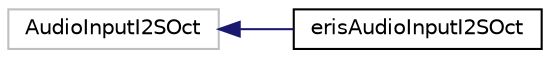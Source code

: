 digraph "Graphical Class Hierarchy"
{
 // LATEX_PDF_SIZE
  edge [fontname="Helvetica",fontsize="10",labelfontname="Helvetica",labelfontsize="10"];
  node [fontname="Helvetica",fontsize="10",shape=record];
  rankdir="LR";
  Node245 [label="AudioInputI2SOct",height=0.2,width=0.4,color="grey75", fillcolor="white", style="filled",tooltip=" "];
  Node245 -> Node0 [dir="back",color="midnightblue",fontsize="10",style="solid",fontname="Helvetica"];
  Node0 [label="erisAudioInputI2SOct",height=0.2,width=0.4,color="black", fillcolor="white", style="filled",URL="$classeris_audio_input_i2_s_oct.html",tooltip=" "];
}
